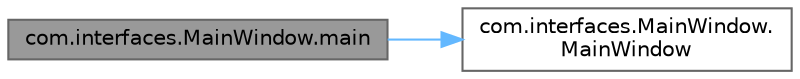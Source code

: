 digraph "com.interfaces.MainWindow.main"
{
 // LATEX_PDF_SIZE
  bgcolor="transparent";
  edge [fontname=Helvetica,fontsize=10,labelfontname=Helvetica,labelfontsize=10];
  node [fontname=Helvetica,fontsize=10,shape=box,height=0.2,width=0.4];
  rankdir="LR";
  Node1 [label="com.interfaces.MainWindow.main",height=0.2,width=0.4,color="gray40", fillcolor="grey60", style="filled", fontcolor="black",tooltip=" "];
  Node1 -> Node2 [color="steelblue1",style="solid"];
  Node2 [label="com.interfaces.MainWindow.\lMainWindow",height=0.2,width=0.4,color="grey40", fillcolor="white", style="filled",URL="$classcom_1_1interfaces_1_1_main_window.html#a4b14e2f548fca0e597bf1d7bf16116e5",tooltip=" "];
}

